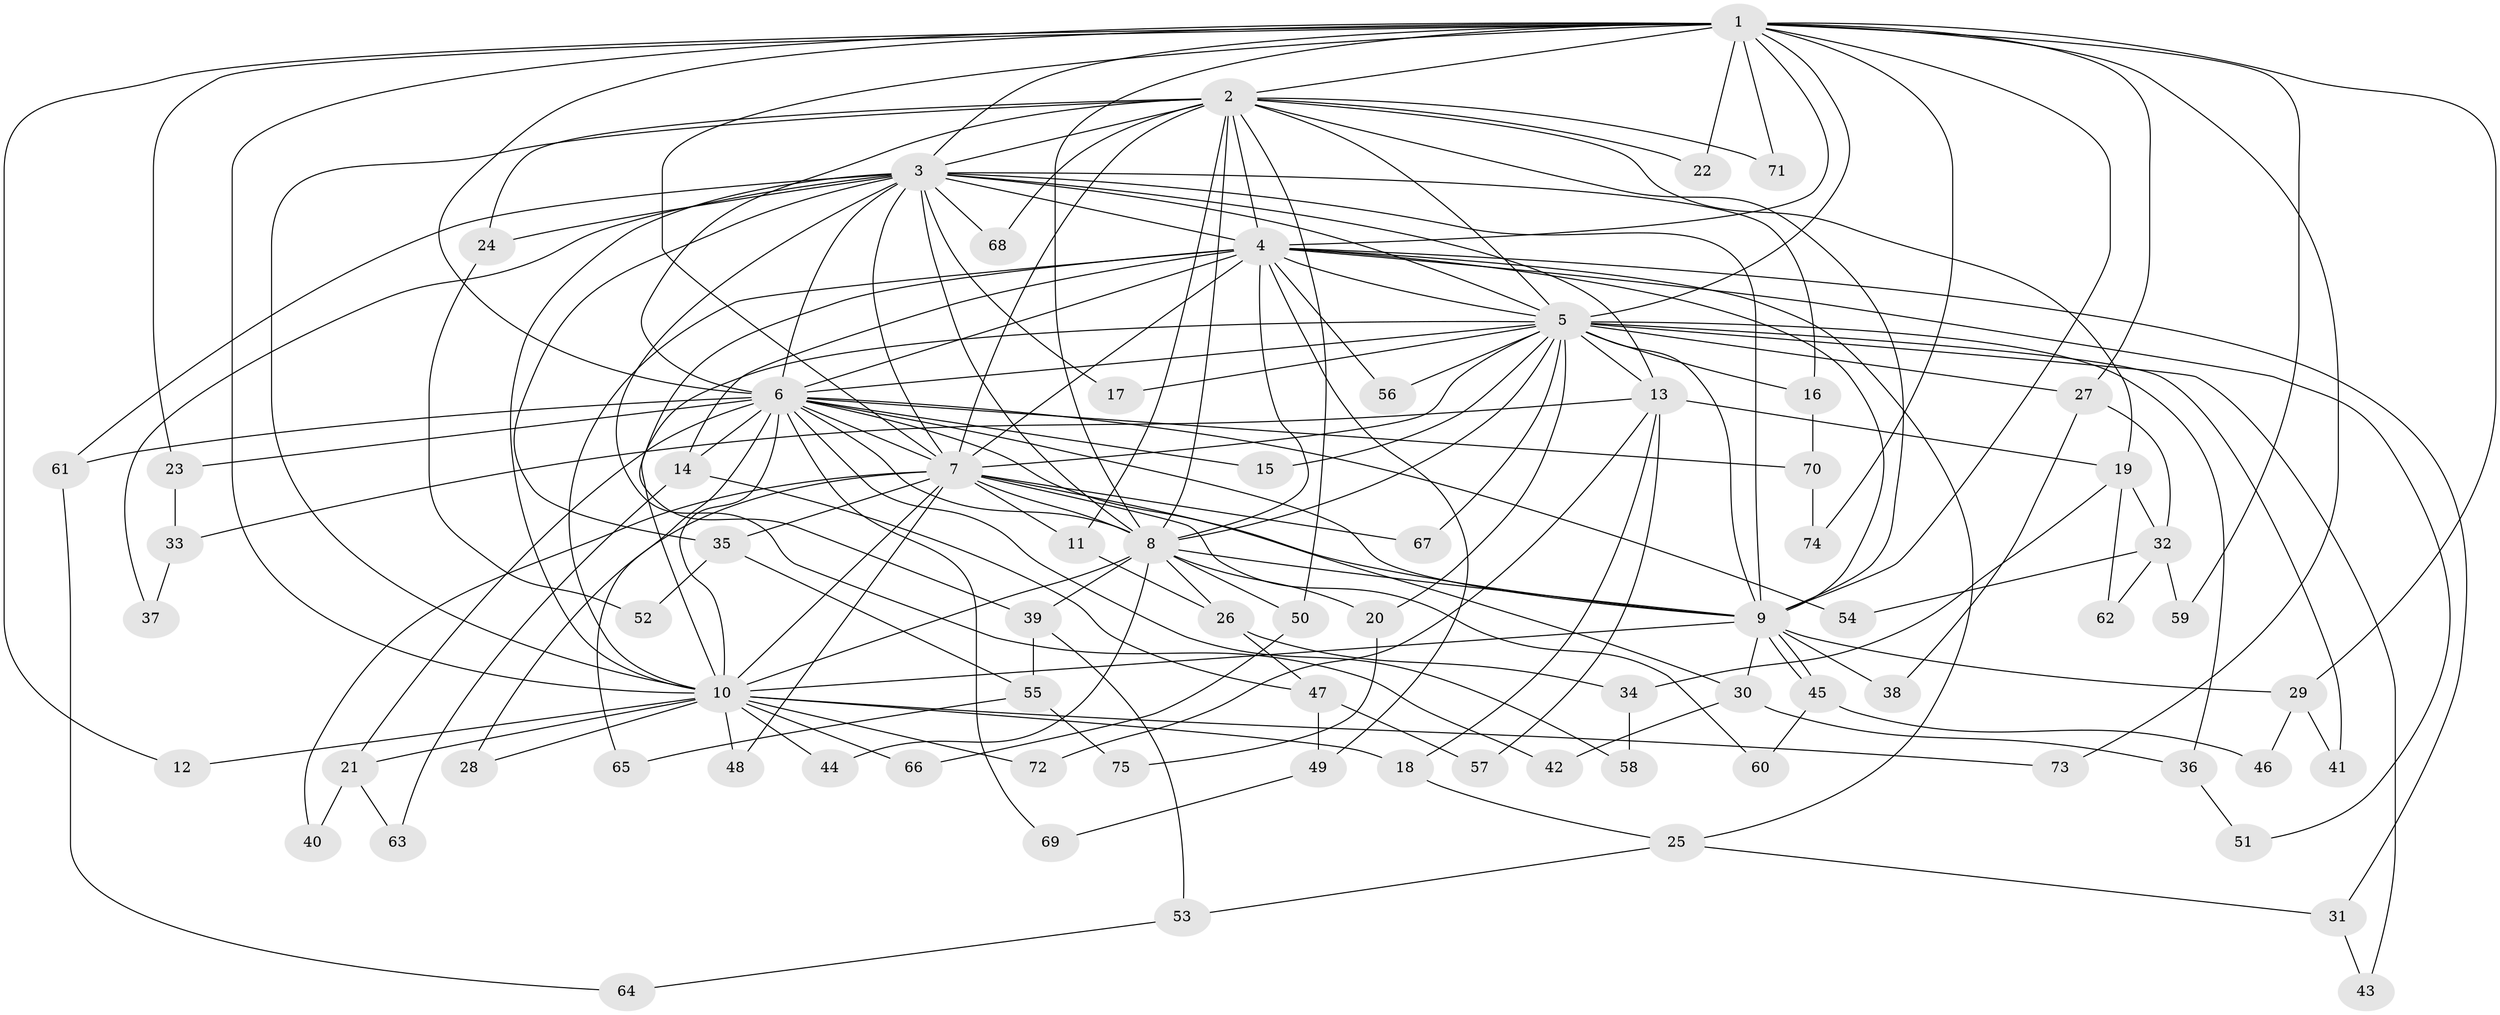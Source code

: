 // coarse degree distribution, {8: 0.045454545454545456, 9: 0.045454545454545456, 17: 0.045454545454545456, 6: 0.045454545454545456, 2: 0.4090909090909091, 7: 0.045454545454545456, 5: 0.045454545454545456, 1: 0.09090909090909091, 3: 0.09090909090909091, 4: 0.13636363636363635}
// Generated by graph-tools (version 1.1) at 2025/17/03/04/25 18:17:55]
// undirected, 75 vertices, 175 edges
graph export_dot {
graph [start="1"]
  node [color=gray90,style=filled];
  1;
  2;
  3;
  4;
  5;
  6;
  7;
  8;
  9;
  10;
  11;
  12;
  13;
  14;
  15;
  16;
  17;
  18;
  19;
  20;
  21;
  22;
  23;
  24;
  25;
  26;
  27;
  28;
  29;
  30;
  31;
  32;
  33;
  34;
  35;
  36;
  37;
  38;
  39;
  40;
  41;
  42;
  43;
  44;
  45;
  46;
  47;
  48;
  49;
  50;
  51;
  52;
  53;
  54;
  55;
  56;
  57;
  58;
  59;
  60;
  61;
  62;
  63;
  64;
  65;
  66;
  67;
  68;
  69;
  70;
  71;
  72;
  73;
  74;
  75;
  1 -- 2;
  1 -- 3;
  1 -- 4;
  1 -- 5;
  1 -- 6;
  1 -- 7;
  1 -- 8;
  1 -- 9;
  1 -- 10;
  1 -- 12;
  1 -- 22;
  1 -- 23;
  1 -- 27;
  1 -- 29;
  1 -- 59;
  1 -- 71;
  1 -- 73;
  1 -- 74;
  2 -- 3;
  2 -- 4;
  2 -- 5;
  2 -- 6;
  2 -- 7;
  2 -- 8;
  2 -- 9;
  2 -- 10;
  2 -- 11;
  2 -- 19;
  2 -- 22;
  2 -- 24;
  2 -- 50;
  2 -- 68;
  2 -- 71;
  3 -- 4;
  3 -- 5;
  3 -- 6;
  3 -- 7;
  3 -- 8;
  3 -- 9;
  3 -- 10;
  3 -- 13;
  3 -- 16;
  3 -- 17;
  3 -- 24;
  3 -- 35;
  3 -- 37;
  3 -- 42;
  3 -- 61;
  3 -- 68;
  4 -- 5;
  4 -- 6;
  4 -- 7;
  4 -- 8;
  4 -- 9;
  4 -- 10;
  4 -- 14;
  4 -- 25;
  4 -- 31;
  4 -- 39;
  4 -- 49;
  4 -- 51;
  4 -- 56;
  5 -- 6;
  5 -- 7;
  5 -- 8;
  5 -- 9;
  5 -- 10;
  5 -- 13;
  5 -- 15;
  5 -- 16;
  5 -- 17;
  5 -- 20;
  5 -- 27;
  5 -- 36;
  5 -- 41;
  5 -- 43;
  5 -- 56;
  5 -- 67;
  6 -- 7;
  6 -- 8;
  6 -- 9;
  6 -- 10;
  6 -- 14;
  6 -- 15;
  6 -- 21;
  6 -- 23;
  6 -- 30;
  6 -- 54;
  6 -- 58;
  6 -- 61;
  6 -- 65;
  6 -- 69;
  6 -- 70;
  7 -- 8;
  7 -- 9;
  7 -- 10;
  7 -- 11;
  7 -- 28;
  7 -- 35;
  7 -- 40;
  7 -- 48;
  7 -- 60;
  7 -- 67;
  8 -- 9;
  8 -- 10;
  8 -- 20;
  8 -- 26;
  8 -- 39;
  8 -- 44;
  8 -- 50;
  9 -- 10;
  9 -- 29;
  9 -- 30;
  9 -- 38;
  9 -- 45;
  9 -- 45;
  10 -- 12;
  10 -- 18;
  10 -- 21;
  10 -- 28;
  10 -- 44;
  10 -- 48;
  10 -- 66;
  10 -- 72;
  10 -- 73;
  11 -- 26;
  13 -- 18;
  13 -- 19;
  13 -- 33;
  13 -- 57;
  13 -- 72;
  14 -- 47;
  14 -- 63;
  16 -- 70;
  18 -- 25;
  19 -- 32;
  19 -- 34;
  19 -- 62;
  20 -- 75;
  21 -- 40;
  21 -- 63;
  23 -- 33;
  24 -- 52;
  25 -- 31;
  25 -- 53;
  26 -- 34;
  26 -- 47;
  27 -- 32;
  27 -- 38;
  29 -- 41;
  29 -- 46;
  30 -- 36;
  30 -- 42;
  31 -- 43;
  32 -- 54;
  32 -- 59;
  32 -- 62;
  33 -- 37;
  34 -- 58;
  35 -- 52;
  35 -- 55;
  36 -- 51;
  39 -- 53;
  39 -- 55;
  45 -- 46;
  45 -- 60;
  47 -- 49;
  47 -- 57;
  49 -- 69;
  50 -- 66;
  53 -- 64;
  55 -- 65;
  55 -- 75;
  61 -- 64;
  70 -- 74;
}
